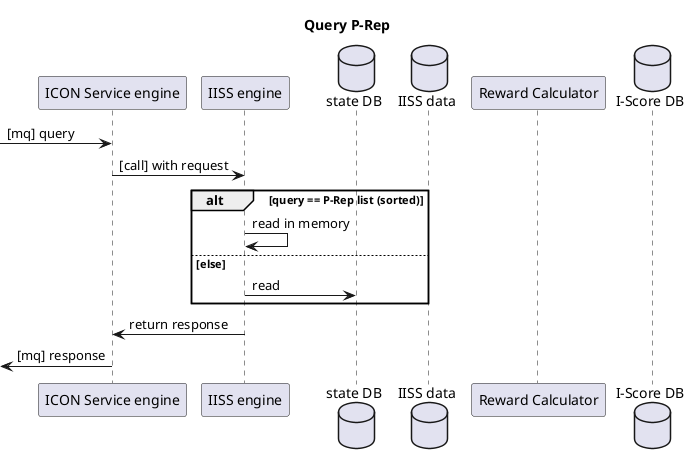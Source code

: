 @startuml
title Query P-Rep

participant "ICON Service engine" as IS
participant "IISS engine" as IISS
database "state DB" as SDB
database "IISS data" as ID
participant "Reward Calculator" as RC
database "I-Score DB" as ISDB

-> IS: [mq] query
IS -> IISS: [call] with request
alt query == P-Rep list (sorted)
IISS -> IISS: read in memory
else else
IISS -> SDB: read
end
IISS -> IS: return response
<- IS: [mq] response

@enduml